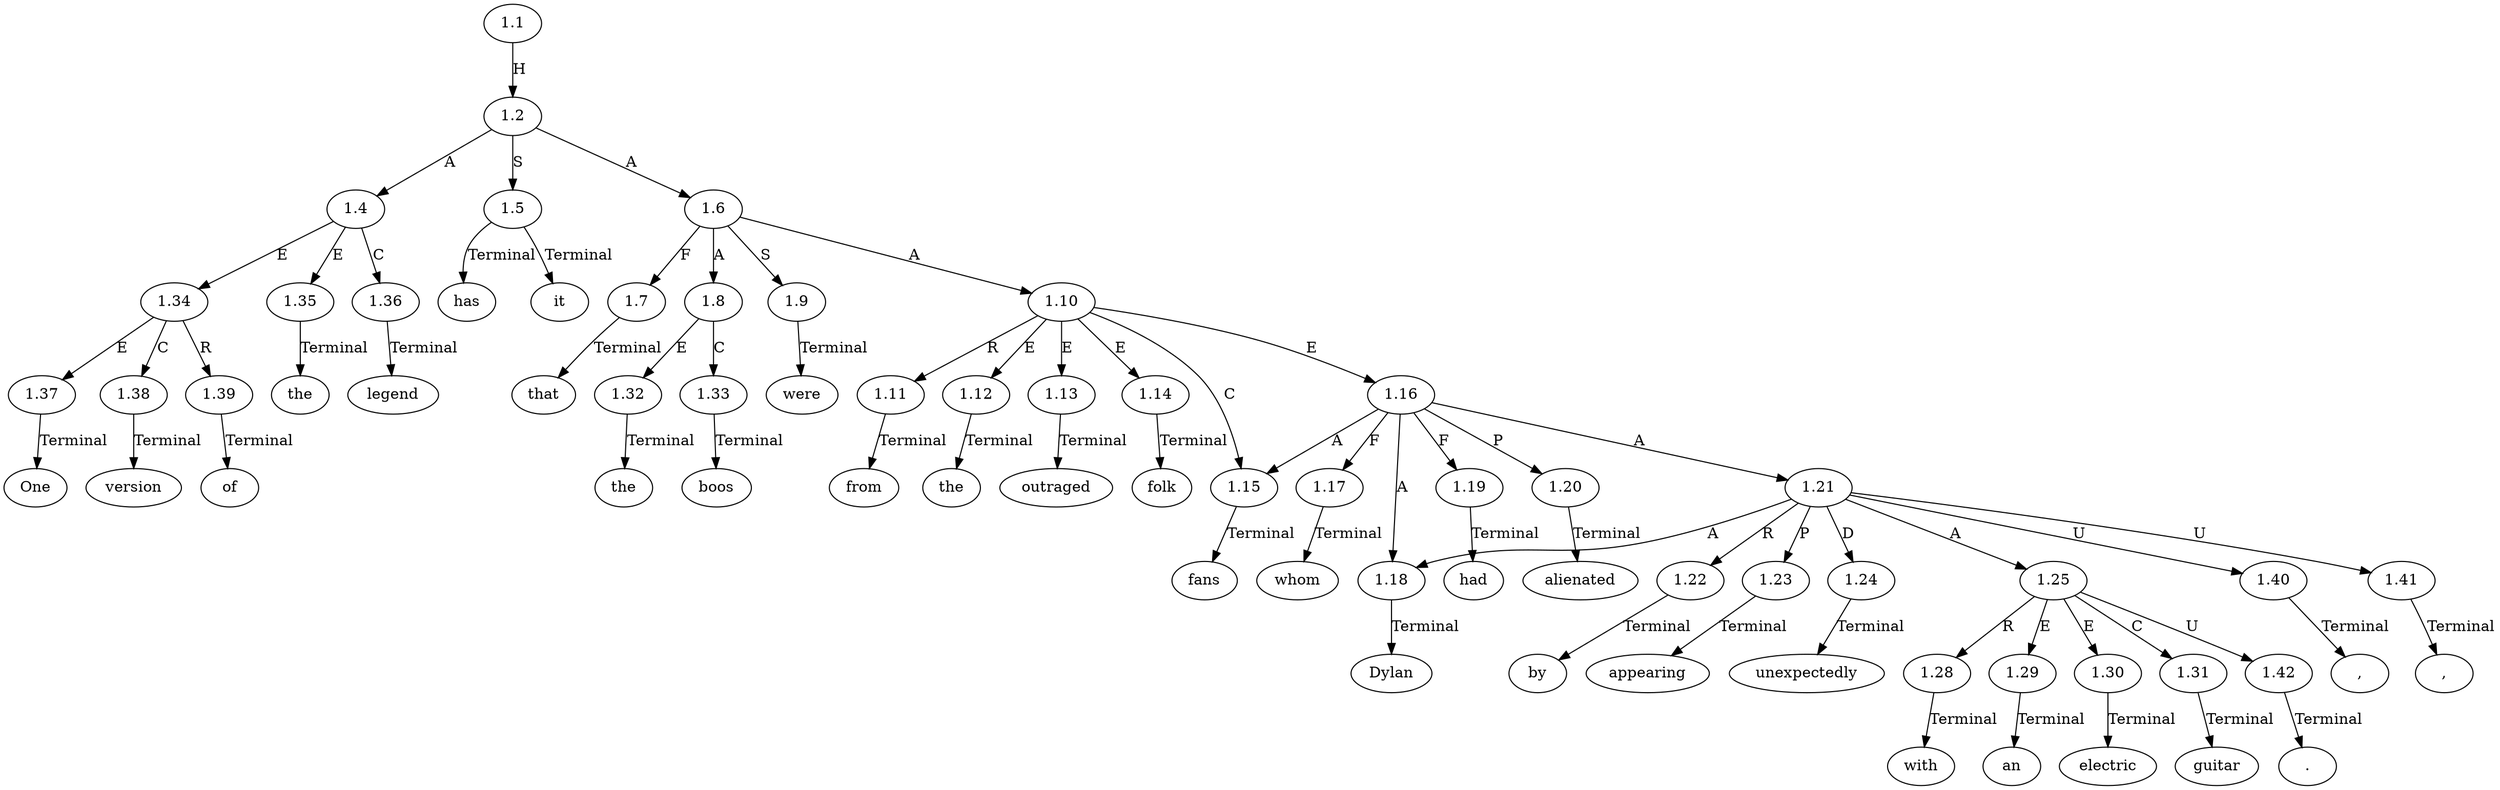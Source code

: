 // Graph
digraph {
	0.1 [label=One ordering=out]
	0.10 [label=boos ordering=out]
	0.11 [label=were ordering=out]
	0.12 [label=from ordering=out]
	0.13 [label=the ordering=out]
	0.14 [label=outraged ordering=out]
	0.15 [label=folk ordering=out]
	0.16 [label=fans ordering=out]
	0.17 [label=whom ordering=out]
	0.18 [label=Dylan ordering=out]
	0.19 [label=had ordering=out]
	0.2 [label=version ordering=out]
	0.20 [label=alienated ordering=out]
	0.21 [label=by ordering=out]
	0.22 [label=appearing ordering=out]
	0.23 [label="," ordering=out]
	0.24 [label=unexpectedly ordering=out]
	0.25 [label="," ordering=out]
	0.26 [label=with ordering=out]
	0.27 [label=an ordering=out]
	0.28 [label=electric ordering=out]
	0.29 [label=guitar ordering=out]
	0.3 [label=of ordering=out]
	0.30 [label="." ordering=out]
	0.4 [label=the ordering=out]
	0.5 [label=legend ordering=out]
	0.6 [label=has ordering=out]
	0.7 [label=it ordering=out]
	0.8 [label=that ordering=out]
	0.9 [label=the ordering=out]
	1.1 [label=1.1 ordering=out]
	1.2 [label=1.2 ordering=out]
	1.4 [label=1.4 ordering=out]
	1.5 [label=1.5 ordering=out]
	1.6 [label=1.6 ordering=out]
	1.7 [label=1.7 ordering=out]
	1.8 [label=1.8 ordering=out]
	1.9 [label=1.9 ordering=out]
	1.10 [label=1.10 ordering=out]
	1.11 [label=1.11 ordering=out]
	1.12 [label=1.12 ordering=out]
	1.13 [label=1.13 ordering=out]
	1.14 [label=1.14 ordering=out]
	1.15 [label=1.15 ordering=out]
	1.16 [label=1.16 ordering=out]
	1.17 [label=1.17 ordering=out]
	1.18 [label=1.18 ordering=out]
	1.19 [label=1.19 ordering=out]
	1.20 [label=1.20 ordering=out]
	1.21 [label=1.21 ordering=out]
	1.22 [label=1.22 ordering=out]
	1.23 [label=1.23 ordering=out]
	1.24 [label=1.24 ordering=out]
	1.25 [label=1.25 ordering=out]
	1.28 [label=1.28 ordering=out]
	1.29 [label=1.29 ordering=out]
	1.30 [label=1.30 ordering=out]
	1.31 [label=1.31 ordering=out]
	1.32 [label=1.32 ordering=out]
	1.33 [label=1.33 ordering=out]
	1.34 [label=1.34 ordering=out]
	1.35 [label=1.35 ordering=out]
	1.36 [label=1.36 ordering=out]
	1.37 [label=1.37 ordering=out]
	1.38 [label=1.38 ordering=out]
	1.39 [label=1.39 ordering=out]
	1.40 [label=1.40 ordering=out]
	1.41 [label=1.41 ordering=out]
	1.42 [label=1.42 ordering=out]
	1.1 -> 1.2 [label=H ordering=out]
	1.2 -> 1.4 [label=A ordering=out]
	1.2 -> 1.5 [label=S ordering=out]
	1.2 -> 1.6 [label=A ordering=out]
	1.4 -> 1.34 [label=E ordering=out]
	1.4 -> 1.35 [label=E ordering=out]
	1.4 -> 1.36 [label=C ordering=out]
	1.5 -> 0.6 [label=Terminal ordering=out]
	1.5 -> 0.7 [label=Terminal ordering=out]
	1.6 -> 1.7 [label=F ordering=out]
	1.6 -> 1.8 [label=A ordering=out]
	1.6 -> 1.9 [label=S ordering=out]
	1.6 -> 1.10 [label=A ordering=out]
	1.7 -> 0.8 [label=Terminal ordering=out]
	1.8 -> 1.32 [label=E ordering=out]
	1.8 -> 1.33 [label=C ordering=out]
	1.9 -> 0.11 [label=Terminal ordering=out]
	1.10 -> 1.11 [label=R ordering=out]
	1.10 -> 1.12 [label=E ordering=out]
	1.10 -> 1.13 [label=E ordering=out]
	1.10 -> 1.14 [label=E ordering=out]
	1.10 -> 1.15 [label=C ordering=out]
	1.10 -> 1.16 [label=E ordering=out]
	1.11 -> 0.12 [label=Terminal ordering=out]
	1.12 -> 0.13 [label=Terminal ordering=out]
	1.13 -> 0.14 [label=Terminal ordering=out]
	1.14 -> 0.15 [label=Terminal ordering=out]
	1.15 -> 0.16 [label=Terminal ordering=out]
	1.16 -> 1.15 [label=A ordering=out]
	1.16 -> 1.17 [label=F ordering=out]
	1.16 -> 1.18 [label=A ordering=out]
	1.16 -> 1.19 [label=F ordering=out]
	1.16 -> 1.20 [label=P ordering=out]
	1.16 -> 1.21 [label=A ordering=out]
	1.17 -> 0.17 [label=Terminal ordering=out]
	1.18 -> 0.18 [label=Terminal ordering=out]
	1.19 -> 0.19 [label=Terminal ordering=out]
	1.20 -> 0.20 [label=Terminal ordering=out]
	1.21 -> 1.18 [label=A ordering=out]
	1.21 -> 1.22 [label=R ordering=out]
	1.21 -> 1.23 [label=P ordering=out]
	1.21 -> 1.24 [label=D ordering=out]
	1.21 -> 1.25 [label=A ordering=out]
	1.21 -> 1.40 [label=U ordering=out]
	1.21 -> 1.41 [label=U ordering=out]
	1.22 -> 0.21 [label=Terminal ordering=out]
	1.23 -> 0.22 [label=Terminal ordering=out]
	1.24 -> 0.24 [label=Terminal ordering=out]
	1.25 -> 1.28 [label=R ordering=out]
	1.25 -> 1.29 [label=E ordering=out]
	1.25 -> 1.30 [label=E ordering=out]
	1.25 -> 1.31 [label=C ordering=out]
	1.25 -> 1.42 [label=U ordering=out]
	1.28 -> 0.26 [label=Terminal ordering=out]
	1.29 -> 0.27 [label=Terminal ordering=out]
	1.30 -> 0.28 [label=Terminal ordering=out]
	1.31 -> 0.29 [label=Terminal ordering=out]
	1.32 -> 0.9 [label=Terminal ordering=out]
	1.33 -> 0.10 [label=Terminal ordering=out]
	1.34 -> 1.37 [label=E ordering=out]
	1.34 -> 1.38 [label=C ordering=out]
	1.34 -> 1.39 [label=R ordering=out]
	1.35 -> 0.4 [label=Terminal ordering=out]
	1.36 -> 0.5 [label=Terminal ordering=out]
	1.37 -> 0.1 [label=Terminal ordering=out]
	1.38 -> 0.2 [label=Terminal ordering=out]
	1.39 -> 0.3 [label=Terminal ordering=out]
	1.40 -> 0.23 [label=Terminal ordering=out]
	1.41 -> 0.25 [label=Terminal ordering=out]
	1.42 -> 0.30 [label=Terminal ordering=out]
}
